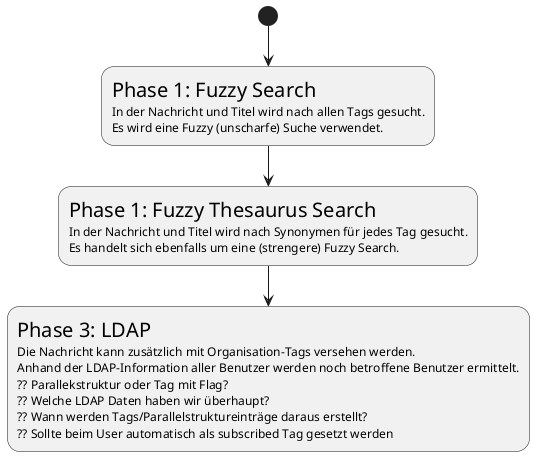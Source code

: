 @startuml
 (*)-down> "<size:20>Phase 1: Fuzzy Search</size>
In der Nachricht und Titel wird nach allen Tags gesucht.
Es wird eine Fuzzy (unscharfe) Suche verwendet.
" as A1

A1 --> "<size:20>Phase 1: Fuzzy Thesaurus Search</size>
        In der Nachricht und Titel wird nach Synonymen für jedes Tag gesucht.
        Es handelt sich ebenfalls um eine (strengere) Fuzzy Search.
        " as A2

A2 --> "<size:20>Phase 3: LDAP</size>
     Die Nachricht kann zusätzlich mit Organisation-Tags versehen werden.
     Anhand der LDAP-Information aller Benutzer werden noch betroffene Benutzer ermittelt.
     ?? Parallekstruktur oder Tag mit Flag?
     ?? Welche LDAP Daten haben wir überhaupt?
     ?? Wann werden Tags/Parallelstruktureinträge daraus erstellt?
     ?? Sollte beim User automatisch als subscribed Tag gesetzt werden
      " as A3
@enduml